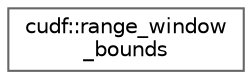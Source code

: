digraph "类继承关系图"
{
 // LATEX_PDF_SIZE
  bgcolor="transparent";
  edge [fontname=Helvetica,fontsize=10,labelfontname=Helvetica,labelfontsize=10];
  node [fontname=Helvetica,fontsize=10,shape=box,height=0.2,width=0.4];
  rankdir="LR";
  Node0 [id="Node000000",label="cudf::range_window\l_bounds",height=0.2,width=0.4,color="grey40", fillcolor="white", style="filled",URL="$structcudf_1_1range__window__bounds.html",tooltip="Abstraction for window boundary sizes, to be used with grouped_range_rolling_window()."];
}
